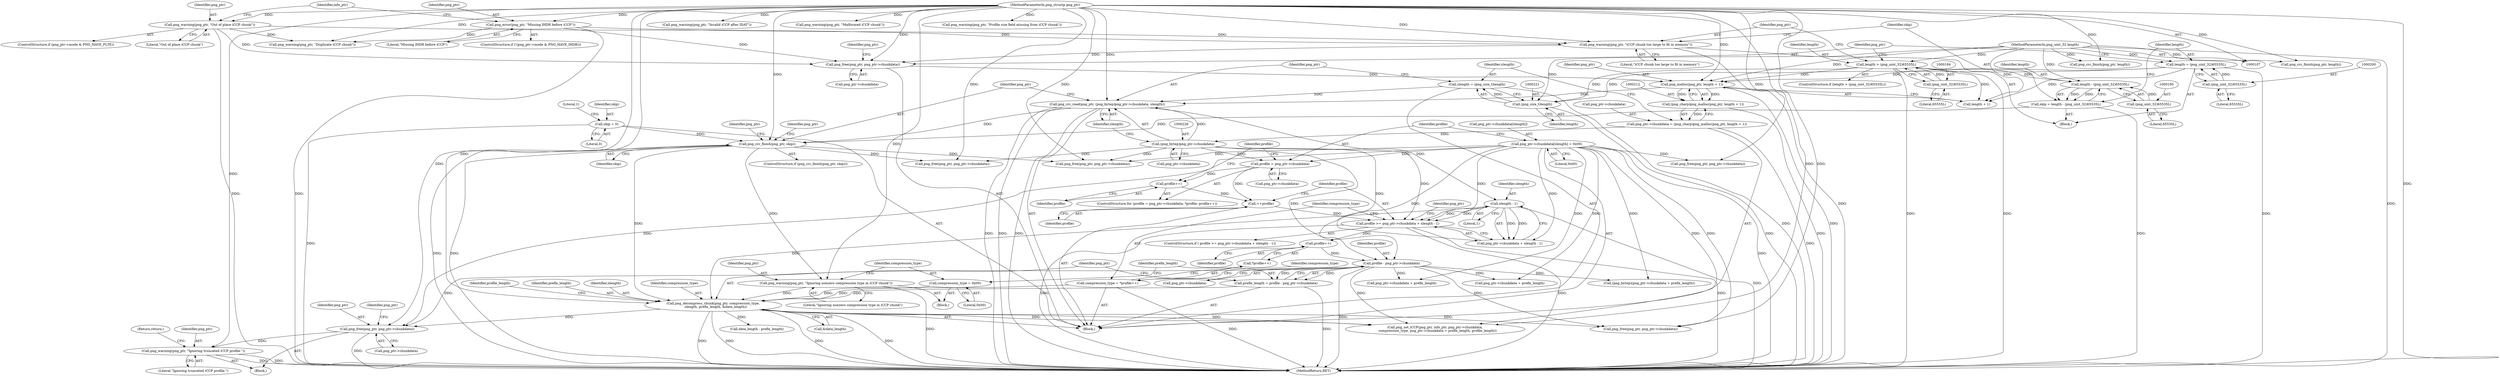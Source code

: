 digraph "0_Chrome_7f3d85b096f66870a15b37c2f40b219b2e292693_16@API" {
"1000401" [label="(Call,png_free(png_ptr, png_ptr->chunkdata))"];
"1000312" [label="(Call,png_decompress_chunk(png_ptr, compression_type,\n     slength, prefix_length, &data_length))"];
"1000232" [label="(Call,png_crc_finish(png_ptr, skip))"];
"1000223" [label="(Call,png_crc_read(png_ptr, (png_bytep)png_ptr->chunkdata, slength))"];
"1000213" [label="(Call,png_malloc(png_ptr, length + 1))"];
"1000202" [label="(Call,png_free(png_ptr, png_ptr->chunkdata))"];
"1000187" [label="(Call,png_warning(png_ptr, \"iCCP chunk too large to fit in memory\"))"];
"1000159" [label="(Call,png_warning(png_ptr, \"Out of place iCCP chunk\"))"];
"1000108" [label="(MethodParameterIn,png_structp png_ptr)"];
"1000134" [label="(Call,png_error(png_ptr, \"Missing IHDR before iCCP\"))"];
"1000181" [label="(Call,length > (png_uint_32)65535L)"];
"1000110" [label="(MethodParameterIn,png_uint_32 length)"];
"1000183" [label="(Call,(png_uint_32)65535L)"];
"1000197" [label="(Call,length = (png_uint_32)65535L)"];
"1000199" [label="(Call,(png_uint_32)65535L)"];
"1000225" [label="(Call,(png_bytep)png_ptr->chunkdata)"];
"1000207" [label="(Call,png_ptr->chunkdata = (png_charp)png_malloc(png_ptr, length + 1))"];
"1000211" [label="(Call,(png_charp)png_malloc(png_ptr, length + 1))"];
"1000218" [label="(Call,slength = (png_size_t)length)"];
"1000220" [label="(Call,(png_size_t)length)"];
"1000116" [label="(Call,skip = 0)"];
"1000190" [label="(Call,skip = length - (png_uint_32)65535L)"];
"1000192" [label="(Call,length - (png_uint_32)65535L)"];
"1000194" [label="(Call,(png_uint_32)65535L)"];
"1000299" [label="(Call,png_warning(png_ptr, \"Ignoring nonzero compression type in iCCP chunk\"))"];
"1000291" [label="(Call,compression_type = *profile++)"];
"1000302" [label="(Call,compression_type = 0x00)"];
"1000273" [label="(Call,slength - 1)"];
"1000305" [label="(Call,prefix_length = profile - png_ptr->chunkdata)"];
"1000307" [label="(Call,profile - png_ptr->chunkdata)"];
"1000294" [label="(Call,profile++)"];
"1000267" [label="(Call,profile >= png_ptr->chunkdata + slength - 1)"];
"1000264" [label="(Call,++profile)"];
"1000262" [label="(Call,profile++)"];
"1000255" [label="(Call,profile = png_ptr->chunkdata)"];
"1000247" [label="(Call,png_ptr->chunkdata[slength] = 0x00)"];
"1000411" [label="(Call,png_warning(png_ptr, \"Ignoring truncated iCCP profile.\"))"];
"1000292" [label="(Identifier,compression_type)"];
"1000182" [label="(Identifier,length)"];
"1000349" [label="(Call,(png_bytep)(png_ptr->chunkdata + prefix_length))"];
"1000315" [label="(Identifier,slength)"];
"1000220" [label="(Call,(png_size_t)length)"];
"1000314" [label="(Identifier,compression_type)"];
"1000186" [label="(Block,)"];
"1000257" [label="(Call,png_ptr->chunkdata)"];
"1000232" [label="(Call,png_crc_finish(png_ptr, skip))"];
"1000273" [label="(Call,slength - 1)"];
"1000422" [label="(Call,png_ptr->chunkdata + prefix_length)"];
"1000301" [label="(Literal,\"Ignoring nonzero compression type in iCCP chunk\")"];
"1000277" [label="(Call,png_free(png_ptr, png_ptr->chunkdata))"];
"1000213" [label="(Call,png_malloc(png_ptr, length + 1))"];
"1000117" [label="(Identifier,skip)"];
"1000219" [label="(Identifier,slength)"];
"1000118" [label="(Literal,0)"];
"1000211" [label="(Call,(png_charp)png_malloc(png_ptr, length + 1))"];
"1000402" [label="(Identifier,png_ptr)"];
"1000265" [label="(Identifier,profile)"];
"1000304" [label="(Literal,0x00)"];
"1000275" [label="(Literal,1)"];
"1000233" [label="(Identifier,png_ptr)"];
"1000116" [label="(Call,skip = 0)"];
"1000306" [label="(Identifier,prefix_length)"];
"1000176" [label="(Call,png_crc_finish(png_ptr, length))"];
"1000313" [label="(Identifier,png_ptr)"];
"1000145" [label="(Call,png_warning(png_ptr, \"Invalid iCCP after IDAT\"))"];
"1000234" [label="(Identifier,skip)"];
"1000209" [label="(Identifier,png_ptr)"];
"1000236" [label="(Call,png_free(png_ptr, png_ptr->chunkdata))"];
"1000227" [label="(Call,png_ptr->chunkdata)"];
"1000287" [label="(Call,png_warning(png_ptr, \"Malformed iCCP chunk\"))"];
"1000321" [label="(Call,data_length - prefix_length)"];
"1000247" [label="(Call,png_ptr->chunkdata[slength] = 0x00)"];
"1000401" [label="(Call,png_free(png_ptr, png_ptr->chunkdata))"];
"1000297" [label="(Identifier,compression_type)"];
"1000291" [label="(Call,compression_type = *profile++)"];
"1000256" [label="(Identifier,profile)"];
"1000215" [label="(Call,length + 1)"];
"1000248" [label="(Call,png_ptr->chunkdata[slength])"];
"1000414" [label="(Return,return;)"];
"1000189" [label="(Literal,\"iCCP chunk too large to fit in memory\")"];
"1000161" [label="(Literal,\"Out of place iCCP chunk\")"];
"1000136" [label="(Literal,\"Missing IHDR before iCCP\")"];
"1000309" [label="(Call,png_ptr->chunkdata)"];
"1000160" [label="(Identifier,png_ptr)"];
"1000308" [label="(Identifier,profile)"];
"1000264" [label="(Call,++profile)"];
"1000428" [label="(Call,png_free(png_ptr, png_ptr->chunkdata))"];
"1000400" [label="(Block,)"];
"1000263" [label="(Identifier,profile)"];
"1000438" [label="(MethodReturn,RET)"];
"1000343" [label="(Call,png_warning(png_ptr, \"Profile size field missing from iCCP chunk\"))"];
"1000192" [label="(Call,length - (png_uint_32)65535L)"];
"1000231" [label="(ControlStructure,if (png_crc_finish(png_ptr, skip)))"];
"1000351" [label="(Call,png_ptr->chunkdata + prefix_length)"];
"1000250" [label="(Identifier,png_ptr)"];
"1000224" [label="(Identifier,png_ptr)"];
"1000294" [label="(Call,profile++)"];
"1000222" [label="(Identifier,length)"];
"1000303" [label="(Identifier,compression_type)"];
"1000111" [label="(Block,)"];
"1000204" [label="(Call,png_ptr->chunkdata)"];
"1000110" [label="(MethodParameterIn,png_uint_32 length)"];
"1000305" [label="(Call,prefix_length = profile - png_ptr->chunkdata)"];
"1000190" [label="(Call,skip = length - (png_uint_32)65535L)"];
"1000148" [label="(Call,png_crc_finish(png_ptr, length))"];
"1000108" [label="(MethodParameterIn,png_structp png_ptr)"];
"1000320" [label="(Identifier,profile_length)"];
"1000299" [label="(Call,png_warning(png_ptr, \"Ignoring nonzero compression type in iCCP chunk\"))"];
"1000230" [label="(Identifier,slength)"];
"1000183" [label="(Call,(png_uint_32)65535L)"];
"1000153" [label="(ControlStructure,if (png_ptr->mode & PNG_HAVE_PLTE))"];
"1000300" [label="(Identifier,png_ptr)"];
"1000127" [label="(ControlStructure,if (!(png_ptr->mode & PNG_HAVE_IHDR)))"];
"1000269" [label="(Call,png_ptr->chunkdata + slength - 1)"];
"1000253" [label="(Literal,0x00)"];
"1000268" [label="(Identifier,profile)"];
"1000408" [label="(Identifier,png_ptr)"];
"1000134" [label="(Call,png_error(png_ptr, \"Missing IHDR before iCCP\"))"];
"1000274" [label="(Identifier,slength)"];
"1000317" [label="(Call,&data_length)"];
"1000208" [label="(Call,png_ptr->chunkdata)"];
"1000262" [label="(Call,profile++)"];
"1000403" [label="(Call,png_ptr->chunkdata)"];
"1000254" [label="(ControlStructure,for (profile = png_ptr->chunkdata; *profile; profile++))"];
"1000278" [label="(Identifier,png_ptr)"];
"1000197" [label="(Call,length = (png_uint_32)65535L)"];
"1000188" [label="(Identifier,png_ptr)"];
"1000307" [label="(Call,profile - png_ptr->chunkdata)"];
"1000198" [label="(Identifier,length)"];
"1000413" [label="(Literal,\"Ignoring truncated iCCP profile.\")"];
"1000196" [label="(Literal,65535L)"];
"1000316" [label="(Identifier,prefix_length)"];
"1000267" [label="(Call,profile >= png_ptr->chunkdata + slength - 1)"];
"1000411" [label="(Call,png_warning(png_ptr, \"Ignoring truncated iCCP profile.\"))"];
"1000191" [label="(Identifier,skip)"];
"1000223" [label="(Call,png_crc_read(png_ptr, (png_bytep)png_ptr->chunkdata, slength))"];
"1000194" [label="(Call,(png_uint_32)65535L)"];
"1000180" [label="(ControlStructure,if (length > (png_uint_32)65535L))"];
"1000225" [label="(Call,(png_bytep)png_ptr->chunkdata)"];
"1000295" [label="(Identifier,profile)"];
"1000165" [label="(Identifier,info_ptr)"];
"1000214" [label="(Identifier,png_ptr)"];
"1000135" [label="(Identifier,png_ptr)"];
"1000203" [label="(Identifier,png_ptr)"];
"1000298" [label="(Block,)"];
"1000312" [label="(Call,png_decompress_chunk(png_ptr, compression_type,\n     slength, prefix_length, &data_length))"];
"1000237" [label="(Identifier,png_ptr)"];
"1000266" [label="(ControlStructure,if ( profile >= png_ptr->chunkdata + slength - 1))"];
"1000207" [label="(Call,png_ptr->chunkdata = (png_charp)png_malloc(png_ptr, length + 1))"];
"1000159" [label="(Call,png_warning(png_ptr, \"Out of place iCCP chunk\"))"];
"1000187" [label="(Call,png_warning(png_ptr, \"iCCP chunk too large to fit in memory\"))"];
"1000125" [label="(Literal,1)"];
"1000293" [label="(Call,*profile++)"];
"1000255" [label="(Call,profile = png_ptr->chunkdata)"];
"1000202" [label="(Call,png_free(png_ptr, png_ptr->chunkdata))"];
"1000201" [label="(Literal,65535L)"];
"1000261" [label="(Identifier,profile)"];
"1000412" [label="(Identifier,png_ptr)"];
"1000333" [label="(Call,png_free(png_ptr, png_ptr->chunkdata))"];
"1000218" [label="(Call,slength = (png_size_t)length)"];
"1000173" [label="(Call,png_warning(png_ptr, \"Duplicate iCCP chunk\"))"];
"1000415" [label="(Call,png_set_iCCP(png_ptr, info_ptr, png_ptr->chunkdata,\n     compression_type, png_ptr->chunkdata + prefix_length, profile_length))"];
"1000185" [label="(Literal,65535L)"];
"1000199" [label="(Call,(png_uint_32)65535L)"];
"1000193" [label="(Identifier,length)"];
"1000302" [label="(Call,compression_type = 0x00)"];
"1000181" [label="(Call,length > (png_uint_32)65535L)"];
"1000401" -> "1000400"  [label="AST: "];
"1000401" -> "1000403"  [label="CFG: "];
"1000402" -> "1000401"  [label="AST: "];
"1000403" -> "1000401"  [label="AST: "];
"1000408" -> "1000401"  [label="CFG: "];
"1000401" -> "1000438"  [label="DDG: "];
"1000312" -> "1000401"  [label="DDG: "];
"1000108" -> "1000401"  [label="DDG: "];
"1000247" -> "1000401"  [label="DDG: "];
"1000307" -> "1000401"  [label="DDG: "];
"1000401" -> "1000411"  [label="DDG: "];
"1000312" -> "1000111"  [label="AST: "];
"1000312" -> "1000317"  [label="CFG: "];
"1000313" -> "1000312"  [label="AST: "];
"1000314" -> "1000312"  [label="AST: "];
"1000315" -> "1000312"  [label="AST: "];
"1000316" -> "1000312"  [label="AST: "];
"1000317" -> "1000312"  [label="AST: "];
"1000320" -> "1000312"  [label="CFG: "];
"1000312" -> "1000438"  [label="DDG: "];
"1000312" -> "1000438"  [label="DDG: "];
"1000312" -> "1000438"  [label="DDG: "];
"1000312" -> "1000438"  [label="DDG: "];
"1000232" -> "1000312"  [label="DDG: "];
"1000299" -> "1000312"  [label="DDG: "];
"1000108" -> "1000312"  [label="DDG: "];
"1000291" -> "1000312"  [label="DDG: "];
"1000302" -> "1000312"  [label="DDG: "];
"1000273" -> "1000312"  [label="DDG: "];
"1000305" -> "1000312"  [label="DDG: "];
"1000312" -> "1000321"  [label="DDG: "];
"1000312" -> "1000333"  [label="DDG: "];
"1000312" -> "1000415"  [label="DDG: "];
"1000312" -> "1000415"  [label="DDG: "];
"1000232" -> "1000231"  [label="AST: "];
"1000232" -> "1000234"  [label="CFG: "];
"1000233" -> "1000232"  [label="AST: "];
"1000234" -> "1000232"  [label="AST: "];
"1000237" -> "1000232"  [label="CFG: "];
"1000250" -> "1000232"  [label="CFG: "];
"1000232" -> "1000438"  [label="DDG: "];
"1000232" -> "1000438"  [label="DDG: "];
"1000223" -> "1000232"  [label="DDG: "];
"1000108" -> "1000232"  [label="DDG: "];
"1000116" -> "1000232"  [label="DDG: "];
"1000190" -> "1000232"  [label="DDG: "];
"1000232" -> "1000236"  [label="DDG: "];
"1000232" -> "1000277"  [label="DDG: "];
"1000232" -> "1000299"  [label="DDG: "];
"1000223" -> "1000111"  [label="AST: "];
"1000223" -> "1000230"  [label="CFG: "];
"1000224" -> "1000223"  [label="AST: "];
"1000225" -> "1000223"  [label="AST: "];
"1000230" -> "1000223"  [label="AST: "];
"1000233" -> "1000223"  [label="CFG: "];
"1000223" -> "1000438"  [label="DDG: "];
"1000223" -> "1000438"  [label="DDG: "];
"1000223" -> "1000438"  [label="DDG: "];
"1000213" -> "1000223"  [label="DDG: "];
"1000108" -> "1000223"  [label="DDG: "];
"1000225" -> "1000223"  [label="DDG: "];
"1000218" -> "1000223"  [label="DDG: "];
"1000223" -> "1000273"  [label="DDG: "];
"1000213" -> "1000211"  [label="AST: "];
"1000213" -> "1000215"  [label="CFG: "];
"1000214" -> "1000213"  [label="AST: "];
"1000215" -> "1000213"  [label="AST: "];
"1000211" -> "1000213"  [label="CFG: "];
"1000213" -> "1000438"  [label="DDG: "];
"1000213" -> "1000211"  [label="DDG: "];
"1000213" -> "1000211"  [label="DDG: "];
"1000202" -> "1000213"  [label="DDG: "];
"1000108" -> "1000213"  [label="DDG: "];
"1000181" -> "1000213"  [label="DDG: "];
"1000197" -> "1000213"  [label="DDG: "];
"1000110" -> "1000213"  [label="DDG: "];
"1000202" -> "1000111"  [label="AST: "];
"1000202" -> "1000204"  [label="CFG: "];
"1000203" -> "1000202"  [label="AST: "];
"1000204" -> "1000202"  [label="AST: "];
"1000209" -> "1000202"  [label="CFG: "];
"1000187" -> "1000202"  [label="DDG: "];
"1000159" -> "1000202"  [label="DDG: "];
"1000134" -> "1000202"  [label="DDG: "];
"1000108" -> "1000202"  [label="DDG: "];
"1000187" -> "1000186"  [label="AST: "];
"1000187" -> "1000189"  [label="CFG: "];
"1000188" -> "1000187"  [label="AST: "];
"1000189" -> "1000187"  [label="AST: "];
"1000191" -> "1000187"  [label="CFG: "];
"1000187" -> "1000438"  [label="DDG: "];
"1000159" -> "1000187"  [label="DDG: "];
"1000134" -> "1000187"  [label="DDG: "];
"1000108" -> "1000187"  [label="DDG: "];
"1000159" -> "1000153"  [label="AST: "];
"1000159" -> "1000161"  [label="CFG: "];
"1000160" -> "1000159"  [label="AST: "];
"1000161" -> "1000159"  [label="AST: "];
"1000165" -> "1000159"  [label="CFG: "];
"1000159" -> "1000438"  [label="DDG: "];
"1000108" -> "1000159"  [label="DDG: "];
"1000159" -> "1000173"  [label="DDG: "];
"1000108" -> "1000107"  [label="AST: "];
"1000108" -> "1000438"  [label="DDG: "];
"1000108" -> "1000134"  [label="DDG: "];
"1000108" -> "1000145"  [label="DDG: "];
"1000108" -> "1000148"  [label="DDG: "];
"1000108" -> "1000173"  [label="DDG: "];
"1000108" -> "1000176"  [label="DDG: "];
"1000108" -> "1000236"  [label="DDG: "];
"1000108" -> "1000277"  [label="DDG: "];
"1000108" -> "1000287"  [label="DDG: "];
"1000108" -> "1000299"  [label="DDG: "];
"1000108" -> "1000333"  [label="DDG: "];
"1000108" -> "1000343"  [label="DDG: "];
"1000108" -> "1000411"  [label="DDG: "];
"1000108" -> "1000415"  [label="DDG: "];
"1000108" -> "1000428"  [label="DDG: "];
"1000134" -> "1000127"  [label="AST: "];
"1000134" -> "1000136"  [label="CFG: "];
"1000135" -> "1000134"  [label="AST: "];
"1000136" -> "1000134"  [label="AST: "];
"1000165" -> "1000134"  [label="CFG: "];
"1000134" -> "1000438"  [label="DDG: "];
"1000134" -> "1000173"  [label="DDG: "];
"1000181" -> "1000180"  [label="AST: "];
"1000181" -> "1000183"  [label="CFG: "];
"1000182" -> "1000181"  [label="AST: "];
"1000183" -> "1000181"  [label="AST: "];
"1000188" -> "1000181"  [label="CFG: "];
"1000203" -> "1000181"  [label="CFG: "];
"1000181" -> "1000438"  [label="DDG: "];
"1000181" -> "1000438"  [label="DDG: "];
"1000110" -> "1000181"  [label="DDG: "];
"1000183" -> "1000181"  [label="DDG: "];
"1000181" -> "1000192"  [label="DDG: "];
"1000181" -> "1000215"  [label="DDG: "];
"1000181" -> "1000220"  [label="DDG: "];
"1000110" -> "1000107"  [label="AST: "];
"1000110" -> "1000438"  [label="DDG: "];
"1000110" -> "1000148"  [label="DDG: "];
"1000110" -> "1000176"  [label="DDG: "];
"1000110" -> "1000192"  [label="DDG: "];
"1000110" -> "1000197"  [label="DDG: "];
"1000110" -> "1000215"  [label="DDG: "];
"1000110" -> "1000220"  [label="DDG: "];
"1000183" -> "1000185"  [label="CFG: "];
"1000184" -> "1000183"  [label="AST: "];
"1000185" -> "1000183"  [label="AST: "];
"1000197" -> "1000186"  [label="AST: "];
"1000197" -> "1000199"  [label="CFG: "];
"1000198" -> "1000197"  [label="AST: "];
"1000199" -> "1000197"  [label="AST: "];
"1000203" -> "1000197"  [label="CFG: "];
"1000197" -> "1000438"  [label="DDG: "];
"1000199" -> "1000197"  [label="DDG: "];
"1000197" -> "1000215"  [label="DDG: "];
"1000197" -> "1000220"  [label="DDG: "];
"1000199" -> "1000201"  [label="CFG: "];
"1000200" -> "1000199"  [label="AST: "];
"1000201" -> "1000199"  [label="AST: "];
"1000225" -> "1000227"  [label="CFG: "];
"1000226" -> "1000225"  [label="AST: "];
"1000227" -> "1000225"  [label="AST: "];
"1000230" -> "1000225"  [label="CFG: "];
"1000207" -> "1000225"  [label="DDG: "];
"1000225" -> "1000236"  [label="DDG: "];
"1000225" -> "1000255"  [label="DDG: "];
"1000225" -> "1000267"  [label="DDG: "];
"1000225" -> "1000269"  [label="DDG: "];
"1000225" -> "1000277"  [label="DDG: "];
"1000225" -> "1000307"  [label="DDG: "];
"1000207" -> "1000111"  [label="AST: "];
"1000207" -> "1000211"  [label="CFG: "];
"1000208" -> "1000207"  [label="AST: "];
"1000211" -> "1000207"  [label="AST: "];
"1000219" -> "1000207"  [label="CFG: "];
"1000207" -> "1000438"  [label="DDG: "];
"1000211" -> "1000207"  [label="DDG: "];
"1000212" -> "1000211"  [label="AST: "];
"1000211" -> "1000438"  [label="DDG: "];
"1000218" -> "1000111"  [label="AST: "];
"1000218" -> "1000220"  [label="CFG: "];
"1000219" -> "1000218"  [label="AST: "];
"1000220" -> "1000218"  [label="AST: "];
"1000224" -> "1000218"  [label="CFG: "];
"1000218" -> "1000438"  [label="DDG: "];
"1000220" -> "1000218"  [label="DDG: "];
"1000220" -> "1000222"  [label="CFG: "];
"1000221" -> "1000220"  [label="AST: "];
"1000222" -> "1000220"  [label="AST: "];
"1000220" -> "1000438"  [label="DDG: "];
"1000116" -> "1000111"  [label="AST: "];
"1000116" -> "1000118"  [label="CFG: "];
"1000117" -> "1000116"  [label="AST: "];
"1000118" -> "1000116"  [label="AST: "];
"1000125" -> "1000116"  [label="CFG: "];
"1000116" -> "1000438"  [label="DDG: "];
"1000190" -> "1000186"  [label="AST: "];
"1000190" -> "1000192"  [label="CFG: "];
"1000191" -> "1000190"  [label="AST: "];
"1000192" -> "1000190"  [label="AST: "];
"1000198" -> "1000190"  [label="CFG: "];
"1000190" -> "1000438"  [label="DDG: "];
"1000192" -> "1000190"  [label="DDG: "];
"1000192" -> "1000190"  [label="DDG: "];
"1000192" -> "1000194"  [label="CFG: "];
"1000193" -> "1000192"  [label="AST: "];
"1000194" -> "1000192"  [label="AST: "];
"1000194" -> "1000192"  [label="DDG: "];
"1000194" -> "1000196"  [label="CFG: "];
"1000195" -> "1000194"  [label="AST: "];
"1000196" -> "1000194"  [label="AST: "];
"1000299" -> "1000298"  [label="AST: "];
"1000299" -> "1000301"  [label="CFG: "];
"1000300" -> "1000299"  [label="AST: "];
"1000301" -> "1000299"  [label="AST: "];
"1000303" -> "1000299"  [label="CFG: "];
"1000299" -> "1000438"  [label="DDG: "];
"1000291" -> "1000111"  [label="AST: "];
"1000291" -> "1000293"  [label="CFG: "];
"1000292" -> "1000291"  [label="AST: "];
"1000293" -> "1000291"  [label="AST: "];
"1000297" -> "1000291"  [label="CFG: "];
"1000291" -> "1000438"  [label="DDG: "];
"1000302" -> "1000298"  [label="AST: "];
"1000302" -> "1000304"  [label="CFG: "];
"1000303" -> "1000302"  [label="AST: "];
"1000304" -> "1000302"  [label="AST: "];
"1000306" -> "1000302"  [label="CFG: "];
"1000273" -> "1000269"  [label="AST: "];
"1000273" -> "1000275"  [label="CFG: "];
"1000274" -> "1000273"  [label="AST: "];
"1000275" -> "1000273"  [label="AST: "];
"1000269" -> "1000273"  [label="CFG: "];
"1000273" -> "1000438"  [label="DDG: "];
"1000273" -> "1000267"  [label="DDG: "];
"1000273" -> "1000267"  [label="DDG: "];
"1000273" -> "1000269"  [label="DDG: "];
"1000273" -> "1000269"  [label="DDG: "];
"1000305" -> "1000111"  [label="AST: "];
"1000305" -> "1000307"  [label="CFG: "];
"1000306" -> "1000305"  [label="AST: "];
"1000307" -> "1000305"  [label="AST: "];
"1000313" -> "1000305"  [label="CFG: "];
"1000305" -> "1000438"  [label="DDG: "];
"1000307" -> "1000305"  [label="DDG: "];
"1000307" -> "1000305"  [label="DDG: "];
"1000307" -> "1000309"  [label="CFG: "];
"1000308" -> "1000307"  [label="AST: "];
"1000309" -> "1000307"  [label="AST: "];
"1000307" -> "1000438"  [label="DDG: "];
"1000294" -> "1000307"  [label="DDG: "];
"1000247" -> "1000307"  [label="DDG: "];
"1000307" -> "1000333"  [label="DDG: "];
"1000307" -> "1000349"  [label="DDG: "];
"1000307" -> "1000351"  [label="DDG: "];
"1000307" -> "1000415"  [label="DDG: "];
"1000307" -> "1000422"  [label="DDG: "];
"1000294" -> "1000293"  [label="AST: "];
"1000294" -> "1000295"  [label="CFG: "];
"1000295" -> "1000294"  [label="AST: "];
"1000293" -> "1000294"  [label="CFG: "];
"1000267" -> "1000294"  [label="DDG: "];
"1000267" -> "1000266"  [label="AST: "];
"1000267" -> "1000269"  [label="CFG: "];
"1000268" -> "1000267"  [label="AST: "];
"1000269" -> "1000267"  [label="AST: "];
"1000278" -> "1000267"  [label="CFG: "];
"1000292" -> "1000267"  [label="CFG: "];
"1000267" -> "1000438"  [label="DDG: "];
"1000267" -> "1000438"  [label="DDG: "];
"1000267" -> "1000438"  [label="DDG: "];
"1000264" -> "1000267"  [label="DDG: "];
"1000247" -> "1000267"  [label="DDG: "];
"1000264" -> "1000111"  [label="AST: "];
"1000264" -> "1000265"  [label="CFG: "];
"1000265" -> "1000264"  [label="AST: "];
"1000268" -> "1000264"  [label="CFG: "];
"1000262" -> "1000264"  [label="DDG: "];
"1000255" -> "1000264"  [label="DDG: "];
"1000262" -> "1000254"  [label="AST: "];
"1000262" -> "1000263"  [label="CFG: "];
"1000263" -> "1000262"  [label="AST: "];
"1000261" -> "1000262"  [label="CFG: "];
"1000255" -> "1000262"  [label="DDG: "];
"1000255" -> "1000254"  [label="AST: "];
"1000255" -> "1000257"  [label="CFG: "];
"1000256" -> "1000255"  [label="AST: "];
"1000257" -> "1000255"  [label="AST: "];
"1000261" -> "1000255"  [label="CFG: "];
"1000247" -> "1000255"  [label="DDG: "];
"1000247" -> "1000111"  [label="AST: "];
"1000247" -> "1000253"  [label="CFG: "];
"1000248" -> "1000247"  [label="AST: "];
"1000253" -> "1000247"  [label="AST: "];
"1000256" -> "1000247"  [label="CFG: "];
"1000247" -> "1000438"  [label="DDG: "];
"1000247" -> "1000269"  [label="DDG: "];
"1000247" -> "1000277"  [label="DDG: "];
"1000247" -> "1000333"  [label="DDG: "];
"1000247" -> "1000349"  [label="DDG: "];
"1000247" -> "1000351"  [label="DDG: "];
"1000247" -> "1000415"  [label="DDG: "];
"1000247" -> "1000422"  [label="DDG: "];
"1000247" -> "1000428"  [label="DDG: "];
"1000411" -> "1000400"  [label="AST: "];
"1000411" -> "1000413"  [label="CFG: "];
"1000412" -> "1000411"  [label="AST: "];
"1000413" -> "1000411"  [label="AST: "];
"1000414" -> "1000411"  [label="CFG: "];
"1000411" -> "1000438"  [label="DDG: "];
"1000411" -> "1000438"  [label="DDG: "];
}

